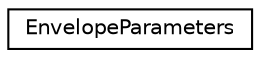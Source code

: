 digraph G
{
  edge [fontname="Helvetica",fontsize="10",labelfontname="Helvetica",labelfontsize="10"];
  node [fontname="Helvetica",fontsize="10",shape=record];
  rankdir=LR;
  Node1 [label="EnvelopeParameters",height=0.2,width=0.4,color="black", fillcolor="white", style="filled",URL="$d2/d61/structEnvelopeParameters.html"];
}
